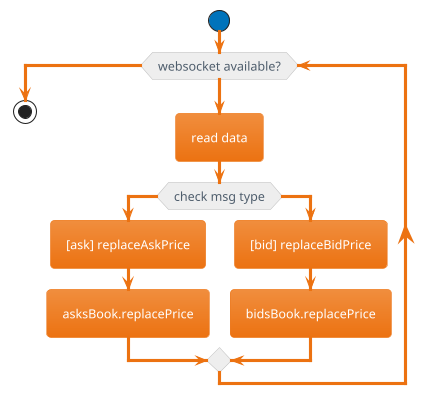 @startuml
!theme aws-orange
start
while (websocket available?)
:read data;

if (check msg type) then
    :[ask] replaceAskPrice;
    :asksBook.replacePrice;
else
    :[bid] replaceBidPrice;
    :bidsBook.replacePrice;
endif
endwhile
stop

@enduml